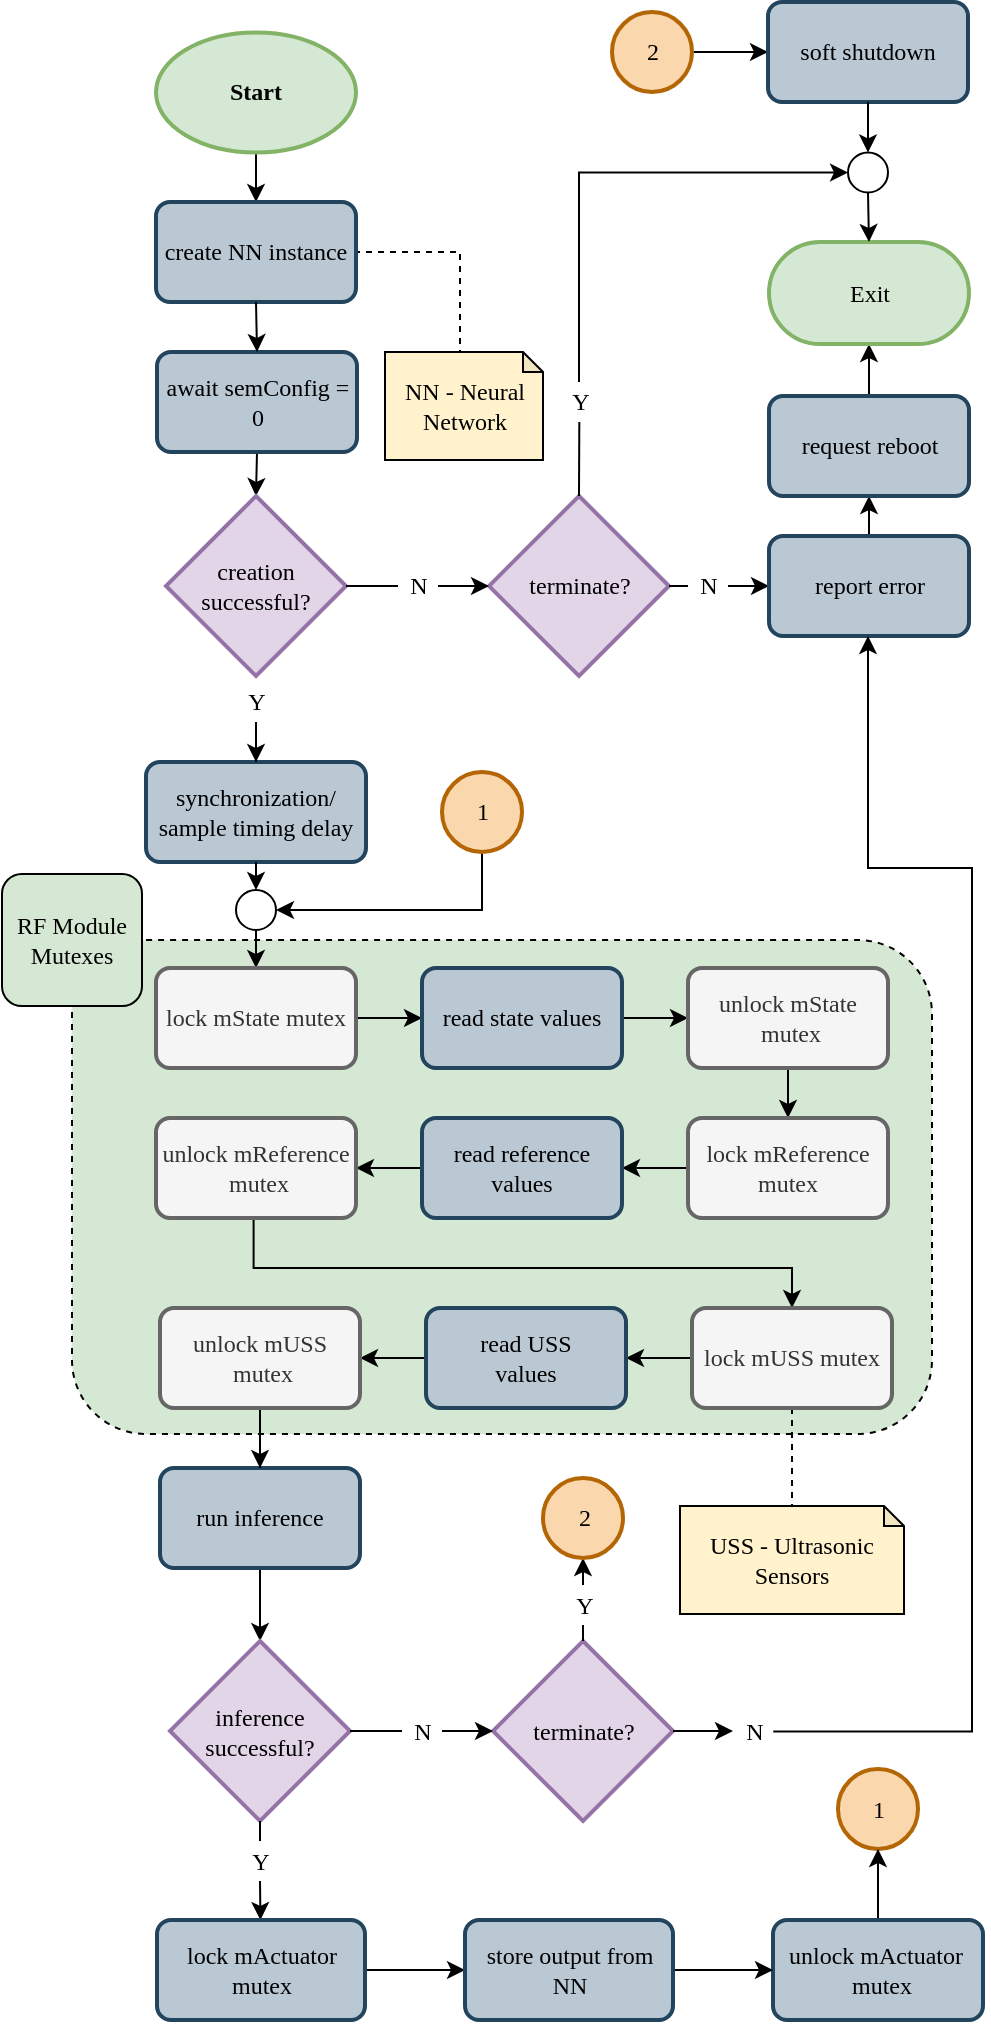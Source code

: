 <mxfile version="13.9.9" type="device"><diagram id="vXdH0S8YqX3_sipvJm4k" name="1"><mxGraphModel dx="872" dy="1004" grid="1" gridSize="10" guides="1" tooltips="1" connect="1" arrows="1" fold="1" page="1" pageScale="1" pageWidth="1169" pageHeight="827" math="0" shadow="0"><root><mxCell id="0"/><mxCell id="1" parent="0"/><mxCell id="u_KonFGTaSBpUlpen_9E-39" value="" style="rounded=1;whiteSpace=wrap;html=1;dashed=1;fillColor=#d5e8d4;strokeColor=#000000;" parent="1" vertex="1"><mxGeometry x="200" y="489" width="430" height="247" as="geometry"/></mxCell><mxCell id="1nJzkUvZmrE7W5iWew_s-146" style="edgeStyle=none;rounded=0;orthogonalLoop=1;jettySize=auto;html=1;exitX=0.5;exitY=1;exitDx=0;exitDy=0;exitPerimeter=0;entryX=0.5;entryY=0;entryDx=0;entryDy=0;startArrow=none;startFill=0;endArrow=classic;endFill=1;fontFamily=Consolas;" parent="1" source="1nJzkUvZmrE7W5iWew_s-87" target="1nJzkUvZmrE7W5iWew_s-94" edge="1"><mxGeometry relative="1" as="geometry"/></mxCell><mxCell id="1nJzkUvZmrE7W5iWew_s-87" value="Start" style="strokeWidth=2;html=1;shape=mxgraph.flowchart.start_1;whiteSpace=wrap;fillColor=#d5e8d4;strokeColor=#82b366;fontStyle=1;fontFamily=Consolas;" parent="1" vertex="1"><mxGeometry x="242" y="35.25" width="100" height="60" as="geometry"/></mxCell><mxCell id="1nJzkUvZmrE7W5iWew_s-109" style="edgeStyle=orthogonalEdgeStyle;rounded=0;orthogonalLoop=1;jettySize=auto;html=1;endArrow=none;endFill=0;dashed=1;fontFamily=Consolas;exitX=0.5;exitY=1;exitDx=0;exitDy=0;exitPerimeter=0;" parent="1" source="1nJzkUvZmrE7W5iWew_s-89" target="1nJzkUvZmrE7W5iWew_s-94" edge="1"><mxGeometry relative="1" as="geometry"><mxPoint x="396" y="205.333" as="sourcePoint"/><Array as="points"><mxPoint x="394" y="205"/></Array></mxGeometry></mxCell><mxCell id="1nJzkUvZmrE7W5iWew_s-89" value="NN - Neural Network" style="shape=note;html=1;backgroundOutline=1;darkOpacity=0.05;size=10;fillColor=#fff2cc;strokeColor=#000000;whiteSpace=wrap;fontFamily=Consolas;" parent="1" vertex="1"><mxGeometry x="356.5" y="195" width="79" height="54" as="geometry"/></mxCell><mxCell id="1nJzkUvZmrE7W5iWew_s-92" value="1" style="verticalLabelPosition=middle;verticalAlign=middle;html=1;shape=mxgraph.flowchart.on-page_reference;strokeWidth=2;align=center;labelPosition=center;fillColor=#fad7ac;strokeColor=#b46504;fontFamily=Consolas;" parent="1" vertex="1"><mxGeometry x="583" y="903.5" width="40" height="40" as="geometry"/></mxCell><mxCell id="1nJzkUvZmrE7W5iWew_s-116" style="edgeStyle=orthogonalEdgeStyle;rounded=0;orthogonalLoop=1;jettySize=auto;html=1;exitX=0.5;exitY=1;exitDx=0;exitDy=0;entryX=0.5;entryY=0;entryDx=0;entryDy=0;entryPerimeter=0;startArrow=none;startFill=0;endArrow=classic;endFill=1;fontFamily=Consolas;" parent="1" source="8G6AVXczWcNv6tB4WCS9-1" target="1nJzkUvZmrE7W5iWew_s-95" edge="1"><mxGeometry relative="1" as="geometry"/></mxCell><mxCell id="1nJzkUvZmrE7W5iWew_s-94" value="create NN instance" style="rounded=1;whiteSpace=wrap;html=1;absoluteArcSize=1;arcSize=14;strokeWidth=2;fillColor=#bac8d3;strokeColor=#23445d;fontFamily=Consolas;" parent="1" vertex="1"><mxGeometry x="242" y="120" width="100" height="50" as="geometry"/></mxCell><mxCell id="1nJzkUvZmrE7W5iWew_s-103" style="edgeStyle=orthogonalEdgeStyle;rounded=0;orthogonalLoop=1;jettySize=auto;html=1;exitX=1;exitY=0.5;exitDx=0;exitDy=0;exitPerimeter=0;entryX=0;entryY=0.5;entryDx=0;entryDy=0;fontFamily=Consolas;" parent="1" source="1nJzkUvZmrE7W5iWew_s-122" target="1nJzkUvZmrE7W5iWew_s-96" edge="1"><mxGeometry relative="1" as="geometry"/></mxCell><mxCell id="1nJzkUvZmrE7W5iWew_s-95" value="creation&lt;br&gt;successful?" style="strokeWidth=2;html=1;shape=mxgraph.flowchart.decision;whiteSpace=wrap;fillColor=#e1d5e7;strokeColor=#9673a6;fontFamily=Consolas;" parent="1" vertex="1"><mxGeometry x="247" y="267" width="90" height="90" as="geometry"/></mxCell><mxCell id="1nJzkUvZmrE7W5iWew_s-128" style="edgeStyle=orthogonalEdgeStyle;rounded=0;orthogonalLoop=1;jettySize=auto;html=1;exitX=0.5;exitY=0;exitDx=0;exitDy=0;startArrow=none;startFill=0;endArrow=classic;endFill=1;fontFamily=Consolas;" parent="1" source="1nJzkUvZmrE7W5iWew_s-96" target="1nJzkUvZmrE7W5iWew_s-127" edge="1"><mxGeometry relative="1" as="geometry"/></mxCell><mxCell id="1nJzkUvZmrE7W5iWew_s-96" value="report error" style="rounded=1;whiteSpace=wrap;html=1;absoluteArcSize=1;arcSize=14;strokeWidth=2;fillColor=#bac8d3;strokeColor=#23445d;fontFamily=Consolas;" parent="1" vertex="1"><mxGeometry x="548.5" y="287" width="100" height="50" as="geometry"/></mxCell><mxCell id="1nJzkUvZmrE7W5iWew_s-126" style="edgeStyle=orthogonalEdgeStyle;rounded=0;orthogonalLoop=1;jettySize=auto;html=1;exitX=0.5;exitY=1;exitDx=0;exitDy=0;entryX=0.5;entryY=0;entryDx=0;entryDy=0;entryPerimeter=0;startArrow=none;startFill=0;endArrow=classic;endFill=1;fontFamily=Consolas;" parent="1" source="wZy1DMdMrg1eSpGUUGXw-8" target="1nJzkUvZmrE7W5iWew_s-100" edge="1"><mxGeometry relative="1" as="geometry"><mxPoint x="294.2" y="802.9" as="sourcePoint"/></mxGeometry></mxCell><mxCell id="1nJzkUvZmrE7W5iWew_s-102" style="edgeStyle=orthogonalEdgeStyle;rounded=0;orthogonalLoop=1;jettySize=auto;html=1;fontFamily=Consolas;exitX=1.007;exitY=0.515;exitDx=0;exitDy=0;exitPerimeter=0;" parent="1" source="1nJzkUvZmrE7W5iWew_s-124" target="1nJzkUvZmrE7W5iWew_s-96" edge="1"><mxGeometry relative="1" as="geometry"><Array as="points"><mxPoint x="650" y="885"/><mxPoint x="650" y="453"/><mxPoint x="598" y="453"/></Array><mxPoint x="549" y="893" as="sourcePoint"/><mxPoint x="598.5" y="420" as="targetPoint"/></mxGeometry></mxCell><mxCell id="1nJzkUvZmrE7W5iWew_s-135" style="rounded=0;orthogonalLoop=1;jettySize=auto;html=1;exitX=0.5;exitY=1;exitDx=0;exitDy=0;exitPerimeter=0;startArrow=none;startFill=0;endArrow=classic;endFill=1;fontFamily=Consolas;" parent="1" source="1nJzkUvZmrE7W5iWew_s-141" target="1nJzkUvZmrE7W5iWew_s-106" edge="1"><mxGeometry relative="1" as="geometry"/></mxCell><mxCell id="1nJzkUvZmrE7W5iWew_s-100" value="inference successful?" style="strokeWidth=2;html=1;shape=mxgraph.flowchart.decision;whiteSpace=wrap;fillColor=#e1d5e7;strokeColor=#9673a6;fontFamily=Consolas;" parent="1" vertex="1"><mxGeometry x="249" y="839.5" width="90" height="90" as="geometry"/></mxCell><mxCell id="1nJzkUvZmrE7W5iWew_s-136" style="edgeStyle=none;rounded=0;orthogonalLoop=1;jettySize=auto;html=1;exitX=1;exitY=0.5;exitDx=0;exitDy=0;entryX=0;entryY=0.5;entryDx=0;entryDy=0;startArrow=none;startFill=0;endArrow=classic;endFill=1;fontFamily=Consolas;" parent="1" source="1nJzkUvZmrE7W5iWew_s-106" target="1nJzkUvZmrE7W5iWew_s-108" edge="1"><mxGeometry relative="1" as="geometry"/></mxCell><mxCell id="1nJzkUvZmrE7W5iWew_s-106" value="lock mActuator mutex" style="rounded=1;whiteSpace=wrap;html=1;absoluteArcSize=1;arcSize=14;strokeWidth=2;fillColor=#bac8d3;strokeColor=#23445d;fontFamily=Consolas;" parent="1" vertex="1"><mxGeometry x="242.5" y="979" width="104" height="50" as="geometry"/></mxCell><mxCell id="1nJzkUvZmrE7W5iWew_s-143" style="edgeStyle=none;rounded=0;orthogonalLoop=1;jettySize=auto;html=1;exitX=0.5;exitY=0;exitDx=0;exitDy=0;startArrow=none;startFill=0;endArrow=classic;endFill=1;fontFamily=Consolas;" parent="1" source="1nJzkUvZmrE7W5iWew_s-107" target="1nJzkUvZmrE7W5iWew_s-92" edge="1"><mxGeometry relative="1" as="geometry"/></mxCell><mxCell id="1nJzkUvZmrE7W5iWew_s-107" value="unlock mActuator&amp;nbsp;&lt;br&gt;&amp;nbsp;mutex" style="rounded=1;whiteSpace=wrap;html=1;absoluteArcSize=1;arcSize=14;strokeWidth=2;fillColor=#bac8d3;strokeColor=#23445d;fontFamily=Consolas;" parent="1" vertex="1"><mxGeometry x="550.5" y="979" width="105" height="50" as="geometry"/></mxCell><mxCell id="1nJzkUvZmrE7W5iWew_s-137" style="edgeStyle=none;rounded=0;orthogonalLoop=1;jettySize=auto;html=1;exitX=1;exitY=0.5;exitDx=0;exitDy=0;entryX=0;entryY=0.5;entryDx=0;entryDy=0;startArrow=none;startFill=0;endArrow=classic;endFill=1;fontFamily=Consolas;" parent="1" source="1nJzkUvZmrE7W5iWew_s-108" target="1nJzkUvZmrE7W5iWew_s-107" edge="1"><mxGeometry relative="1" as="geometry"><mxPoint x="388" y="1084.5" as="targetPoint"/></mxGeometry></mxCell><mxCell id="1nJzkUvZmrE7W5iWew_s-108" value="store output from NN" style="rounded=1;whiteSpace=wrap;html=1;absoluteArcSize=1;arcSize=14;strokeWidth=2;fillColor=#bac8d3;strokeColor=#23445d;fontFamily=Consolas;" parent="1" vertex="1"><mxGeometry x="396.5" y="979" width="104" height="50" as="geometry"/></mxCell><mxCell id="wZy1DMdMrg1eSpGUUGXw-2" style="edgeStyle=orthogonalEdgeStyle;rounded=0;orthogonalLoop=1;jettySize=auto;html=1;exitX=0.5;exitY=0;exitDx=0;exitDy=0;exitPerimeter=0;entryX=0.5;entryY=1;entryDx=0;entryDy=0;entryPerimeter=0;" parent="1" source="cTTSCiID2eO0klJkVlwh-12" target="cTTSCiID2eO0klJkVlwh-6" edge="1"><mxGeometry relative="1" as="geometry"/></mxCell><mxCell id="1nJzkUvZmrE7W5iWew_s-105" value="terminate?" style="strokeWidth=2;html=1;shape=mxgraph.flowchart.decision;whiteSpace=wrap;fillColor=#e1d5e7;strokeColor=#9673a6;fontFamily=Consolas;" parent="1" vertex="1"><mxGeometry x="410.5" y="839.5" width="90" height="90" as="geometry"/></mxCell><mxCell id="1nJzkUvZmrE7W5iWew_s-110" style="edgeStyle=orthogonalEdgeStyle;rounded=0;orthogonalLoop=1;jettySize=auto;html=1;exitX=1;exitY=0.5;exitDx=0;exitDy=0;exitPerimeter=0;fontFamily=Consolas;entryX=0;entryY=0.5;entryDx=0;entryDy=0;entryPerimeter=0;" parent="1" source="1nJzkUvZmrE7W5iWew_s-118" target="1nJzkUvZmrE7W5iWew_s-105" edge="1"><mxGeometry relative="1" as="geometry"><mxPoint x="339.571" y="884.5" as="sourcePoint"/><mxPoint x="396.5" y="884.833" as="targetPoint"/></mxGeometry></mxCell><mxCell id="u_KonFGTaSBpUlpen_9E-26" style="edgeStyle=orthogonalEdgeStyle;rounded=0;orthogonalLoop=1;jettySize=auto;html=1;exitX=0.5;exitY=0;exitDx=0;exitDy=0;exitPerimeter=0;entryX=0;entryY=0.5;entryDx=0;entryDy=0;startArrow=none;startFill=0;endArrow=classic;endFill=1;" parent="1" source="u_KonFGTaSBpUlpen_9E-27" target="8G6AVXczWcNv6tB4WCS9-3" edge="1"><mxGeometry relative="1" as="geometry"/></mxCell><mxCell id="1nJzkUvZmrE7W5iWew_s-104" value="terminate?" style="strokeWidth=2;html=1;shape=mxgraph.flowchart.decision;whiteSpace=wrap;fillColor=#e1d5e7;strokeColor=#9673a6;fontFamily=Consolas;" parent="1" vertex="1"><mxGeometry x="408.5" y="267" width="90" height="90" as="geometry"/></mxCell><mxCell id="1nJzkUvZmrE7W5iWew_s-111" style="edgeStyle=orthogonalEdgeStyle;rounded=0;orthogonalLoop=1;jettySize=auto;html=1;exitX=1;exitY=0.5;exitDx=0;exitDy=0;exitPerimeter=0;entryX=0;entryY=0.5;entryDx=0;entryDy=0;fontFamily=Consolas;entryPerimeter=0;" parent="1" source="1nJzkUvZmrE7W5iWew_s-113" target="1nJzkUvZmrE7W5iWew_s-104" edge="1"><mxGeometry relative="1" as="geometry"><mxPoint x="337.571" y="311.857" as="sourcePoint"/><mxPoint x="388.833" y="312" as="targetPoint"/></mxGeometry></mxCell><mxCell id="u_KonFGTaSBpUlpen_9E-17" style="edgeStyle=orthogonalEdgeStyle;rounded=0;orthogonalLoop=1;jettySize=auto;html=1;entryX=0.5;entryY=0;entryDx=0;entryDy=0;startArrow=none;startFill=0;endArrow=classic;endFill=1;" parent="1" source="8G6AVXczWcNv6tB4WCS9-10" target="u_KonFGTaSBpUlpen_9E-10" edge="1"><mxGeometry relative="1" as="geometry"><mxPoint x="292.5" y="470" as="sourcePoint"/><Array as="points"><mxPoint x="292" y="477"/><mxPoint x="292" y="477"/></Array></mxGeometry></mxCell><mxCell id="1nJzkUvZmrE7W5iWew_s-112" value="Y" style="text;html=1;align=center;verticalAlign=middle;resizable=0;points=[];;autosize=1;fontFamily=Consolas;" parent="1" vertex="1"><mxGeometry x="282" y="360" width="20" height="20" as="geometry"/></mxCell><mxCell id="1nJzkUvZmrE7W5iWew_s-113" value="N" style="text;html=1;align=center;verticalAlign=middle;resizable=0;points=[];;autosize=1;fontFamily=Consolas;" parent="1" vertex="1"><mxGeometry x="363" y="302" width="20" height="20" as="geometry"/></mxCell><mxCell id="1nJzkUvZmrE7W5iWew_s-117" style="edgeStyle=orthogonalEdgeStyle;rounded=0;orthogonalLoop=1;jettySize=auto;html=1;exitX=1;exitY=0.5;exitDx=0;exitDy=0;exitPerimeter=0;entryX=0;entryY=0.5;entryDx=0;entryDy=0;endArrow=none;endFill=0;fontFamily=Consolas;" parent="1" source="1nJzkUvZmrE7W5iWew_s-95" target="1nJzkUvZmrE7W5iWew_s-113" edge="1"><mxGeometry relative="1" as="geometry"><mxPoint x="337.571" y="311.857" as="sourcePoint"/><mxPoint x="381.571" y="311.857" as="targetPoint"/></mxGeometry></mxCell><mxCell id="1nJzkUvZmrE7W5iWew_s-121" style="edgeStyle=orthogonalEdgeStyle;rounded=0;orthogonalLoop=1;jettySize=auto;html=1;entryX=1;entryY=0.5;entryDx=0;entryDy=0;entryPerimeter=0;startArrow=none;startFill=0;endArrow=none;endFill=0;fontFamily=Consolas;" parent="1" source="1nJzkUvZmrE7W5iWew_s-118" target="1nJzkUvZmrE7W5iWew_s-100" edge="1"><mxGeometry relative="1" as="geometry"><Array as="points"><mxPoint x="352" y="884.5"/><mxPoint x="352" y="884.5"/></Array></mxGeometry></mxCell><mxCell id="1nJzkUvZmrE7W5iWew_s-118" value="N" style="text;html=1;align=center;verticalAlign=middle;resizable=0;points=[];;autosize=1;fontFamily=Consolas;" parent="1" vertex="1"><mxGeometry x="365" y="874.5" width="20" height="20" as="geometry"/></mxCell><mxCell id="1nJzkUvZmrE7W5iWew_s-122" value="N" style="text;html=1;align=center;verticalAlign=middle;resizable=0;points=[];;autosize=1;fontFamily=Consolas;" parent="1" vertex="1"><mxGeometry x="508" y="302" width="20" height="20" as="geometry"/></mxCell><mxCell id="1nJzkUvZmrE7W5iWew_s-123" style="edgeStyle=orthogonalEdgeStyle;rounded=0;orthogonalLoop=1;jettySize=auto;html=1;exitX=1;exitY=0.5;exitDx=0;exitDy=0;exitPerimeter=0;entryX=0;entryY=0.5;entryDx=0;entryDy=0;endArrow=none;endFill=0;fontFamily=Consolas;" parent="1" source="1nJzkUvZmrE7W5iWew_s-104" target="1nJzkUvZmrE7W5iWew_s-122" edge="1"><mxGeometry relative="1" as="geometry"><mxPoint x="498.333" y="312.167" as="sourcePoint"/><mxPoint x="548.333" y="312.167" as="targetPoint"/></mxGeometry></mxCell><mxCell id="1nJzkUvZmrE7W5iWew_s-124" value="N" style="text;html=1;align=center;verticalAlign=middle;resizable=0;points=[];;autosize=1;fontFamily=Consolas;" parent="1" vertex="1"><mxGeometry x="530.5" y="874.5" width="20" height="20" as="geometry"/></mxCell><mxCell id="1nJzkUvZmrE7W5iWew_s-125" style="edgeStyle=orthogonalEdgeStyle;rounded=0;orthogonalLoop=1;jettySize=auto;html=1;exitX=1;exitY=0.5;exitDx=0;exitDy=0;exitPerimeter=0;fontFamily=Consolas;" parent="1" source="1nJzkUvZmrE7W5iWew_s-105" target="1nJzkUvZmrE7W5iWew_s-124" edge="1"><mxGeometry relative="1" as="geometry"><mxPoint x="500.333" y="884.167" as="sourcePoint"/><mxPoint x="600.333" y="696.5" as="targetPoint"/></mxGeometry></mxCell><mxCell id="1nJzkUvZmrE7W5iWew_s-130" style="edgeStyle=orthogonalEdgeStyle;rounded=0;orthogonalLoop=1;jettySize=auto;html=1;exitX=0.5;exitY=0;exitDx=0;exitDy=0;entryX=0.5;entryY=1;entryDx=0;entryDy=0;startArrow=none;startFill=0;endArrow=classic;endFill=1;fontFamily=Consolas;" parent="1" source="1nJzkUvZmrE7W5iWew_s-127" target="1nJzkUvZmrE7W5iWew_s-129" edge="1"><mxGeometry relative="1" as="geometry"/></mxCell><mxCell id="1nJzkUvZmrE7W5iWew_s-127" value="request reboot" style="rounded=1;whiteSpace=wrap;html=1;absoluteArcSize=1;arcSize=14;strokeWidth=2;fillColor=#bac8d3;strokeColor=#23445d;fontFamily=Consolas;" parent="1" vertex="1"><mxGeometry x="548.5" y="217" width="100" height="50" as="geometry"/></mxCell><mxCell id="1nJzkUvZmrE7W5iWew_s-129" value="Exit" style="rounded=1;whiteSpace=wrap;html=1;arcSize=50;fillColor=#d5e8d4;strokeColor=#82b366;fontFamily=Consolas;strokeWidth=2;" parent="1" vertex="1"><mxGeometry x="548.5" y="140" width="99.98" height="51" as="geometry"/></mxCell><mxCell id="1nJzkUvZmrE7W5iWew_s-141" value="Y" style="text;html=1;align=center;verticalAlign=middle;resizable=0;points=[];;autosize=1;fontFamily=Consolas;" parent="1" vertex="1"><mxGeometry x="284" y="939.5" width="20" height="20" as="geometry"/></mxCell><mxCell id="1nJzkUvZmrE7W5iWew_s-142" style="rounded=0;orthogonalLoop=1;jettySize=auto;html=1;exitX=0.5;exitY=1;exitDx=0;exitDy=0;exitPerimeter=0;startArrow=none;startFill=0;endArrow=none;endFill=0;fontFamily=Consolas;" parent="1" source="1nJzkUvZmrE7W5iWew_s-100" edge="1"><mxGeometry relative="1" as="geometry"><mxPoint x="294.5" y="929.5" as="sourcePoint"/><mxPoint x="294" y="939.5" as="targetPoint"/></mxGeometry></mxCell><mxCell id="cTTSCiID2eO0klJkVlwh-9" style="edgeStyle=orthogonalEdgeStyle;rounded=0;orthogonalLoop=1;jettySize=auto;html=1;exitX=1;exitY=0.5;exitDx=0;exitDy=0;exitPerimeter=0;entryX=0;entryY=0.5;entryDx=0;entryDy=0;fontFamily=Consolas;" parent="1" source="cTTSCiID2eO0klJkVlwh-2" target="cOSbEfbVas22TblpHbc2-1" edge="1"><mxGeometry relative="1" as="geometry"><mxPoint x="528.333" y="65.333" as="targetPoint"/></mxGeometry></mxCell><mxCell id="cTTSCiID2eO0klJkVlwh-2" value="2" style="verticalLabelPosition=middle;verticalAlign=middle;html=1;shape=mxgraph.flowchart.on-page_reference;strokeWidth=2;align=center;labelPosition=center;fillColor=#fad7ac;strokeColor=#b46504;fontFamily=Consolas;" parent="1" vertex="1"><mxGeometry x="470" y="25" width="40" height="40" as="geometry"/></mxCell><mxCell id="cTTSCiID2eO0klJkVlwh-10" style="edgeStyle=orthogonalEdgeStyle;rounded=0;orthogonalLoop=1;jettySize=auto;html=1;exitX=0.5;exitY=1;exitDx=0;exitDy=0;entryX=0.5;entryY=0;entryDx=0;entryDy=0;fontFamily=Consolas;" parent="1" source="8G6AVXczWcNv6tB4WCS9-3" target="1nJzkUvZmrE7W5iWew_s-129" edge="1"><mxGeometry relative="1" as="geometry"><mxPoint x="598.333" y="90.333" as="sourcePoint"/></mxGeometry></mxCell><mxCell id="cTTSCiID2eO0klJkVlwh-6" value="2" style="verticalLabelPosition=middle;verticalAlign=middle;html=1;shape=mxgraph.flowchart.on-page_reference;strokeWidth=2;align=center;labelPosition=center;fillColor=#fad7ac;strokeColor=#b46504;fontFamily=Consolas;" parent="1" vertex="1"><mxGeometry x="435.5" y="758" width="40" height="40" as="geometry"/></mxCell><mxCell id="cOSbEfbVas22TblpHbc2-1" value="soft shutdown" style="rounded=1;whiteSpace=wrap;html=1;absoluteArcSize=1;arcSize=14;strokeWidth=2;fillColor=#bac8d3;strokeColor=#23445d;fontFamily=Consolas;" parent="1" vertex="1"><mxGeometry x="548" y="20" width="100" height="50" as="geometry"/></mxCell><mxCell id="cTTSCiID2eO0klJkVlwh-12" value="Y" style="text;html=1;align=center;verticalAlign=middle;resizable=0;points=[];;autosize=1;fontFamily=Consolas;" parent="1" vertex="1"><mxGeometry x="445.5" y="811.5" width="20" height="20" as="geometry"/></mxCell><mxCell id="wZy1DMdMrg1eSpGUUGXw-3" style="edgeStyle=orthogonalEdgeStyle;rounded=0;orthogonalLoop=1;jettySize=auto;html=1;exitX=0.5;exitY=0;exitDx=0;exitDy=0;exitPerimeter=0;entryX=0.5;entryY=1;entryDx=0;entryDy=0;entryPerimeter=0;endArrow=none;endFill=0;" parent="1" source="1nJzkUvZmrE7W5iWew_s-105" target="cTTSCiID2eO0klJkVlwh-12" edge="1"><mxGeometry relative="1" as="geometry"><mxPoint x="455.4" y="839.7" as="sourcePoint"/><mxPoint x="455.4" y="799.7" as="targetPoint"/></mxGeometry></mxCell><mxCell id="u_KonFGTaSBpUlpen_9E-35" value="" style="edgeStyle=orthogonalEdgeStyle;rounded=0;orthogonalLoop=1;jettySize=auto;html=1;startArrow=classic;startFill=1;endArrow=none;endFill=0;" parent="1" source="wZy1DMdMrg1eSpGUUGXw-8" target="u_KonFGTaSBpUlpen_9E-33" edge="1"><mxGeometry relative="1" as="geometry"/></mxCell><mxCell id="wZy1DMdMrg1eSpGUUGXw-8" value="run inference" style="rounded=1;whiteSpace=wrap;html=1;absoluteArcSize=1;arcSize=14;strokeWidth=2;fillColor=#BAC8D3;strokeColor=#23445d;fontFamily=Consolas;" parent="1" vertex="1"><mxGeometry x="244" y="753" width="100" height="50" as="geometry"/></mxCell><mxCell id="u_KonFGTaSBpUlpen_9E-18" style="edgeStyle=orthogonalEdgeStyle;rounded=0;orthogonalLoop=1;jettySize=auto;html=1;exitX=1;exitY=0.5;exitDx=0;exitDy=0;entryX=0;entryY=0.5;entryDx=0;entryDy=0;startArrow=none;startFill=0;endArrow=classic;endFill=1;" parent="1" source="u_KonFGTaSBpUlpen_9E-10" target="u_KonFGTaSBpUlpen_9E-11" edge="1"><mxGeometry relative="1" as="geometry"/></mxCell><mxCell id="u_KonFGTaSBpUlpen_9E-10" value="lock mState mutex" style="rounded=1;whiteSpace=wrap;html=1;absoluteArcSize=1;arcSize=14;strokeWidth=2;fillColor=#f5f5f5;strokeColor=#666666;fontFamily=Consolas;fontColor=#333333;" parent="1" vertex="1"><mxGeometry x="242" y="503" width="100" height="50" as="geometry"/></mxCell><mxCell id="u_KonFGTaSBpUlpen_9E-20" style="edgeStyle=orthogonalEdgeStyle;rounded=0;orthogonalLoop=1;jettySize=auto;html=1;exitX=1;exitY=0.5;exitDx=0;exitDy=0;entryX=0;entryY=0.5;entryDx=0;entryDy=0;startArrow=none;startFill=0;endArrow=classic;endFill=1;" parent="1" source="u_KonFGTaSBpUlpen_9E-11" target="u_KonFGTaSBpUlpen_9E-12" edge="1"><mxGeometry relative="1" as="geometry"/></mxCell><mxCell id="u_KonFGTaSBpUlpen_9E-11" value="read state values" style="rounded=1;whiteSpace=wrap;html=1;absoluteArcSize=1;arcSize=14;strokeWidth=2;fillColor=#BAC8D3;strokeColor=#23445D;fontFamily=Consolas;" parent="1" vertex="1"><mxGeometry x="375" y="503" width="100" height="50" as="geometry"/></mxCell><mxCell id="u_KonFGTaSBpUlpen_9E-21" style="edgeStyle=orthogonalEdgeStyle;rounded=0;orthogonalLoop=1;jettySize=auto;html=1;exitX=0.5;exitY=1;exitDx=0;exitDy=0;startArrow=none;startFill=0;endArrow=classic;endFill=1;" parent="1" source="u_KonFGTaSBpUlpen_9E-12" target="u_KonFGTaSBpUlpen_9E-13" edge="1"><mxGeometry relative="1" as="geometry"/></mxCell><mxCell id="u_KonFGTaSBpUlpen_9E-12" value="unlock mState&lt;br&gt;&amp;nbsp;mutex" style="rounded=1;whiteSpace=wrap;html=1;absoluteArcSize=1;arcSize=14;strokeWidth=2;fillColor=#f5f5f5;strokeColor=#666666;fontFamily=Consolas;fontColor=#333333;" parent="1" vertex="1"><mxGeometry x="508" y="503" width="100" height="50" as="geometry"/></mxCell><mxCell id="u_KonFGTaSBpUlpen_9E-22" style="edgeStyle=orthogonalEdgeStyle;rounded=0;orthogonalLoop=1;jettySize=auto;html=1;exitX=0;exitY=0.5;exitDx=0;exitDy=0;startArrow=none;startFill=0;endArrow=classic;endFill=1;" parent="1" source="u_KonFGTaSBpUlpen_9E-13" target="u_KonFGTaSBpUlpen_9E-14" edge="1"><mxGeometry relative="1" as="geometry"/></mxCell><mxCell id="u_KonFGTaSBpUlpen_9E-13" value="lock mReference mutex" style="rounded=1;whiteSpace=wrap;html=1;absoluteArcSize=1;arcSize=14;strokeWidth=2;fillColor=#f5f5f5;strokeColor=#666666;fontFamily=Consolas;fontColor=#333333;" parent="1" vertex="1"><mxGeometry x="508" y="578" width="100" height="50" as="geometry"/></mxCell><mxCell id="u_KonFGTaSBpUlpen_9E-23" style="edgeStyle=orthogonalEdgeStyle;rounded=0;orthogonalLoop=1;jettySize=auto;html=1;exitX=0;exitY=0.5;exitDx=0;exitDy=0;entryX=1;entryY=0.5;entryDx=0;entryDy=0;startArrow=none;startFill=0;endArrow=classic;endFill=1;" parent="1" source="u_KonFGTaSBpUlpen_9E-14" target="u_KonFGTaSBpUlpen_9E-15" edge="1"><mxGeometry relative="1" as="geometry"/></mxCell><mxCell id="u_KonFGTaSBpUlpen_9E-14" value="read reference values" style="rounded=1;whiteSpace=wrap;html=1;absoluteArcSize=1;arcSize=14;strokeWidth=2;fillColor=#BAC8D3;strokeColor=#23445D;fontFamily=Consolas;" parent="1" vertex="1"><mxGeometry x="375" y="578" width="100" height="50" as="geometry"/></mxCell><mxCell id="u_KonFGTaSBpUlpen_9E-38" style="edgeStyle=orthogonalEdgeStyle;rounded=0;orthogonalLoop=1;jettySize=auto;html=1;exitX=0.488;exitY=0.994;exitDx=0;exitDy=0;entryX=0.5;entryY=0;entryDx=0;entryDy=0;startArrow=none;startFill=0;endArrow=classic;endFill=1;exitPerimeter=0;" parent="1" source="u_KonFGTaSBpUlpen_9E-15" target="u_KonFGTaSBpUlpen_9E-30" edge="1"><mxGeometry relative="1" as="geometry"><mxPoint x="292.603" y="632.31" as="sourcePoint"/><mxPoint x="558.81" y="706.793" as="targetPoint"/><Array as="points"><mxPoint x="291" y="653"/><mxPoint x="560" y="653"/></Array></mxGeometry></mxCell><mxCell id="u_KonFGTaSBpUlpen_9E-15" value="unlock mReference&lt;br&gt;&amp;nbsp;mutex" style="rounded=1;whiteSpace=wrap;html=1;absoluteArcSize=1;arcSize=14;strokeWidth=2;fillColor=#f5f5f5;strokeColor=#666666;fontFamily=Consolas;fontColor=#333333;" parent="1" vertex="1"><mxGeometry x="242" y="578" width="100" height="50" as="geometry"/></mxCell><mxCell id="u_KonFGTaSBpUlpen_9E-27" value="Y" style="text;html=1;align=center;verticalAlign=middle;resizable=0;points=[];;autosize=1;fontFamily=Consolas;" parent="1" vertex="1"><mxGeometry x="443.5" y="210" width="20" height="20" as="geometry"/></mxCell><mxCell id="u_KonFGTaSBpUlpen_9E-28" style="edgeStyle=orthogonalEdgeStyle;rounded=0;orthogonalLoop=1;jettySize=auto;html=1;exitX=0.5;exitY=0;exitDx=0;exitDy=0;exitPerimeter=0;entryX=0.508;entryY=1.001;entryDx=0;entryDy=0;entryPerimeter=0;startArrow=none;startFill=0;endArrow=none;endFill=0;" parent="1" source="1nJzkUvZmrE7W5iWew_s-104" target="u_KonFGTaSBpUlpen_9E-27" edge="1"><mxGeometry relative="1" as="geometry"><mxPoint x="453.333" y="267" as="sourcePoint"/><mxPoint x="478.333" y="65.333" as="targetPoint"/></mxGeometry></mxCell><mxCell id="u_KonFGTaSBpUlpen_9E-29" style="edgeStyle=orthogonalEdgeStyle;rounded=0;orthogonalLoop=1;jettySize=auto;html=1;exitX=0;exitY=0.5;exitDx=0;exitDy=0;startArrow=none;startFill=0;endArrow=classic;endFill=1;" parent="1" source="u_KonFGTaSBpUlpen_9E-30" target="u_KonFGTaSBpUlpen_9E-32" edge="1"><mxGeometry relative="1" as="geometry"/></mxCell><mxCell id="u_KonFGTaSBpUlpen_9E-37" style="edgeStyle=orthogonalEdgeStyle;rounded=0;orthogonalLoop=1;jettySize=auto;html=1;exitX=0.5;exitY=1;exitDx=0;exitDy=0;startArrow=none;startFill=0;endArrow=none;endFill=0;dashed=1;" parent="1" source="u_KonFGTaSBpUlpen_9E-30" target="u_KonFGTaSBpUlpen_9E-36" edge="1"><mxGeometry relative="1" as="geometry"/></mxCell><mxCell id="u_KonFGTaSBpUlpen_9E-30" value="lock mUSS mutex" style="rounded=1;whiteSpace=wrap;html=1;absoluteArcSize=1;arcSize=14;strokeWidth=2;fillColor=#f5f5f5;strokeColor=#666666;fontFamily=Consolas;fontColor=#333333;" parent="1" vertex="1"><mxGeometry x="510" y="673" width="100" height="50" as="geometry"/></mxCell><mxCell id="u_KonFGTaSBpUlpen_9E-31" style="edgeStyle=orthogonalEdgeStyle;rounded=0;orthogonalLoop=1;jettySize=auto;html=1;exitX=0;exitY=0.5;exitDx=0;exitDy=0;entryX=1;entryY=0.5;entryDx=0;entryDy=0;startArrow=none;startFill=0;endArrow=classic;endFill=1;" parent="1" source="u_KonFGTaSBpUlpen_9E-32" target="u_KonFGTaSBpUlpen_9E-33" edge="1"><mxGeometry relative="1" as="geometry"/></mxCell><mxCell id="u_KonFGTaSBpUlpen_9E-32" value="read USS&lt;br&gt;values" style="rounded=1;whiteSpace=wrap;html=1;absoluteArcSize=1;arcSize=14;strokeWidth=2;fillColor=#BAC8D3;strokeColor=#23445D;fontFamily=Consolas;" parent="1" vertex="1"><mxGeometry x="377" y="673" width="100" height="50" as="geometry"/></mxCell><mxCell id="u_KonFGTaSBpUlpen_9E-34" style="edgeStyle=orthogonalEdgeStyle;rounded=0;orthogonalLoop=1;jettySize=auto;html=1;exitX=0.5;exitY=1;exitDx=0;exitDy=0;entryX=0.5;entryY=0;entryDx=0;entryDy=0;startArrow=none;startFill=0;endArrow=none;endFill=0;" parent="1" source="u_KonFGTaSBpUlpen_9E-33" target="wZy1DMdMrg1eSpGUUGXw-8" edge="1"><mxGeometry relative="1" as="geometry"/></mxCell><mxCell id="u_KonFGTaSBpUlpen_9E-33" value="unlock mUSS&lt;br&gt;&amp;nbsp;mutex" style="rounded=1;whiteSpace=wrap;html=1;absoluteArcSize=1;arcSize=14;strokeWidth=2;fillColor=#f5f5f5;strokeColor=#666666;fontFamily=Consolas;fontColor=#333333;" parent="1" vertex="1"><mxGeometry x="244" y="673" width="100" height="50" as="geometry"/></mxCell><mxCell id="u_KonFGTaSBpUlpen_9E-36" value="USS - Ultrasonic Sensors" style="shape=note;html=1;backgroundOutline=1;darkOpacity=0.05;size=10;fillColor=#fff2cc;strokeColor=#000000;whiteSpace=wrap;fontFamily=Consolas;" parent="1" vertex="1"><mxGeometry x="504" y="772" width="112" height="54" as="geometry"/></mxCell><mxCell id="u_KonFGTaSBpUlpen_9E-44" value="&lt;span style=&quot;font-family: &amp;#34;consolas&amp;#34; ; white-space: normal&quot;&gt;RF Module Mutexes&lt;/span&gt;" style="rounded=1;whiteSpace=wrap;html=1;strokeColor=#000000;fillColor=#d5e8d4;" parent="1" vertex="1"><mxGeometry x="165" y="456" width="70" height="66" as="geometry"/></mxCell><mxCell id="8G6AVXczWcNv6tB4WCS9-1" value="await semConfig = 0" style="rounded=1;whiteSpace=wrap;html=1;absoluteArcSize=1;arcSize=14;strokeWidth=2;fillColor=#bac8d3;strokeColor=#23445d;fontFamily=Consolas;" vertex="1" parent="1"><mxGeometry x="242.5" y="195" width="100" height="50" as="geometry"/></mxCell><mxCell id="8G6AVXczWcNv6tB4WCS9-2" style="edgeStyle=orthogonalEdgeStyle;rounded=0;orthogonalLoop=1;jettySize=auto;html=1;exitX=0.5;exitY=1;exitDx=0;exitDy=0;entryX=0.5;entryY=0;entryDx=0;entryDy=0;entryPerimeter=0;startArrow=none;startFill=0;endArrow=classic;endFill=1;fontFamily=Consolas;" edge="1" parent="1" source="1nJzkUvZmrE7W5iWew_s-94" target="8G6AVXczWcNv6tB4WCS9-1"><mxGeometry relative="1" as="geometry"><mxPoint x="292" y="180" as="sourcePoint"/><mxPoint x="292" y="267" as="targetPoint"/></mxGeometry></mxCell><mxCell id="8G6AVXczWcNv6tB4WCS9-3" value="" style="ellipse;whiteSpace=wrap;html=1;aspect=fixed;fontFamily=Consolas;" vertex="1" parent="1"><mxGeometry x="588" y="95.25" width="20" height="20" as="geometry"/></mxCell><mxCell id="8G6AVXczWcNv6tB4WCS9-4" style="edgeStyle=orthogonalEdgeStyle;rounded=0;orthogonalLoop=1;jettySize=auto;html=1;exitX=0.5;exitY=1;exitDx=0;exitDy=0;entryX=0.5;entryY=0;entryDx=0;entryDy=0;fontFamily=Consolas;" edge="1" parent="1" source="cOSbEfbVas22TblpHbc2-1" target="8G6AVXczWcNv6tB4WCS9-3"><mxGeometry relative="1" as="geometry"><mxPoint x="598.5" y="55.25" as="sourcePoint"/><mxPoint x="598.5" y="118.5" as="targetPoint"/></mxGeometry></mxCell><mxCell id="8G6AVXczWcNv6tB4WCS9-5" value="synchronization/&lt;br&gt;sample timing delay" style="rounded=1;whiteSpace=wrap;html=1;absoluteArcSize=1;arcSize=14;strokeWidth=2;fillColor=#bac8d3;strokeColor=#23445d;fontFamily=Consolas;" vertex="1" parent="1"><mxGeometry x="237" y="400" width="110" height="50" as="geometry"/></mxCell><mxCell id="8G6AVXczWcNv6tB4WCS9-6" style="edgeStyle=orthogonalEdgeStyle;rounded=0;orthogonalLoop=1;jettySize=auto;html=1;entryX=0.5;entryY=0;entryDx=0;entryDy=0;startArrow=none;startFill=0;endArrow=classic;endFill=1;" edge="1" parent="1" source="1nJzkUvZmrE7W5iWew_s-112" target="8G6AVXczWcNv6tB4WCS9-5"><mxGeometry relative="1" as="geometry"><mxPoint x="292" y="380.0" as="sourcePoint"/><mxPoint x="292" y="483" as="targetPoint"/></mxGeometry></mxCell><mxCell id="8G6AVXczWcNv6tB4WCS9-8" style="edgeStyle=orthogonalEdgeStyle;rounded=0;orthogonalLoop=1;jettySize=auto;html=1;exitX=0.5;exitY=1;exitDx=0;exitDy=0;exitPerimeter=0;entryX=1;entryY=0.5;entryDx=0;entryDy=0;fontFamily=Consolas;" edge="1" parent="1" source="8G6AVXczWcNv6tB4WCS9-9" target="8G6AVXczWcNv6tB4WCS9-10"><mxGeometry relative="1" as="geometry"><mxPoint x="413" y="435" as="targetPoint"/><Array as="points"><mxPoint x="405" y="474"/></Array></mxGeometry></mxCell><mxCell id="8G6AVXczWcNv6tB4WCS9-9" value="1" style="verticalLabelPosition=middle;verticalAlign=middle;html=1;shape=mxgraph.flowchart.on-page_reference;strokeWidth=2;align=center;labelPosition=center;fillColor=#fad7ac;strokeColor=#b46504;fontFamily=Consolas;" vertex="1" parent="1"><mxGeometry x="385" y="405" width="40" height="40" as="geometry"/></mxCell><mxCell id="8G6AVXczWcNv6tB4WCS9-10" value="" style="ellipse;whiteSpace=wrap;html=1;aspect=fixed;fontFamily=Consolas;" vertex="1" parent="1"><mxGeometry x="282" y="464" width="20" height="20" as="geometry"/></mxCell><mxCell id="8G6AVXczWcNv6tB4WCS9-11" style="edgeStyle=orthogonalEdgeStyle;rounded=0;orthogonalLoop=1;jettySize=auto;html=1;entryX=0.5;entryY=0;entryDx=0;entryDy=0;startArrow=none;startFill=0;endArrow=classic;endFill=1;" edge="1" parent="1" source="8G6AVXczWcNv6tB4WCS9-5" target="8G6AVXczWcNv6tB4WCS9-10"><mxGeometry relative="1" as="geometry"><mxPoint x="292.034" y="450" as="sourcePoint"/><mxPoint x="292" y="503" as="targetPoint"/><Array as="points"><mxPoint x="292" y="450"/><mxPoint x="292" y="450"/></Array></mxGeometry></mxCell></root></mxGraphModel></diagram></mxfile>